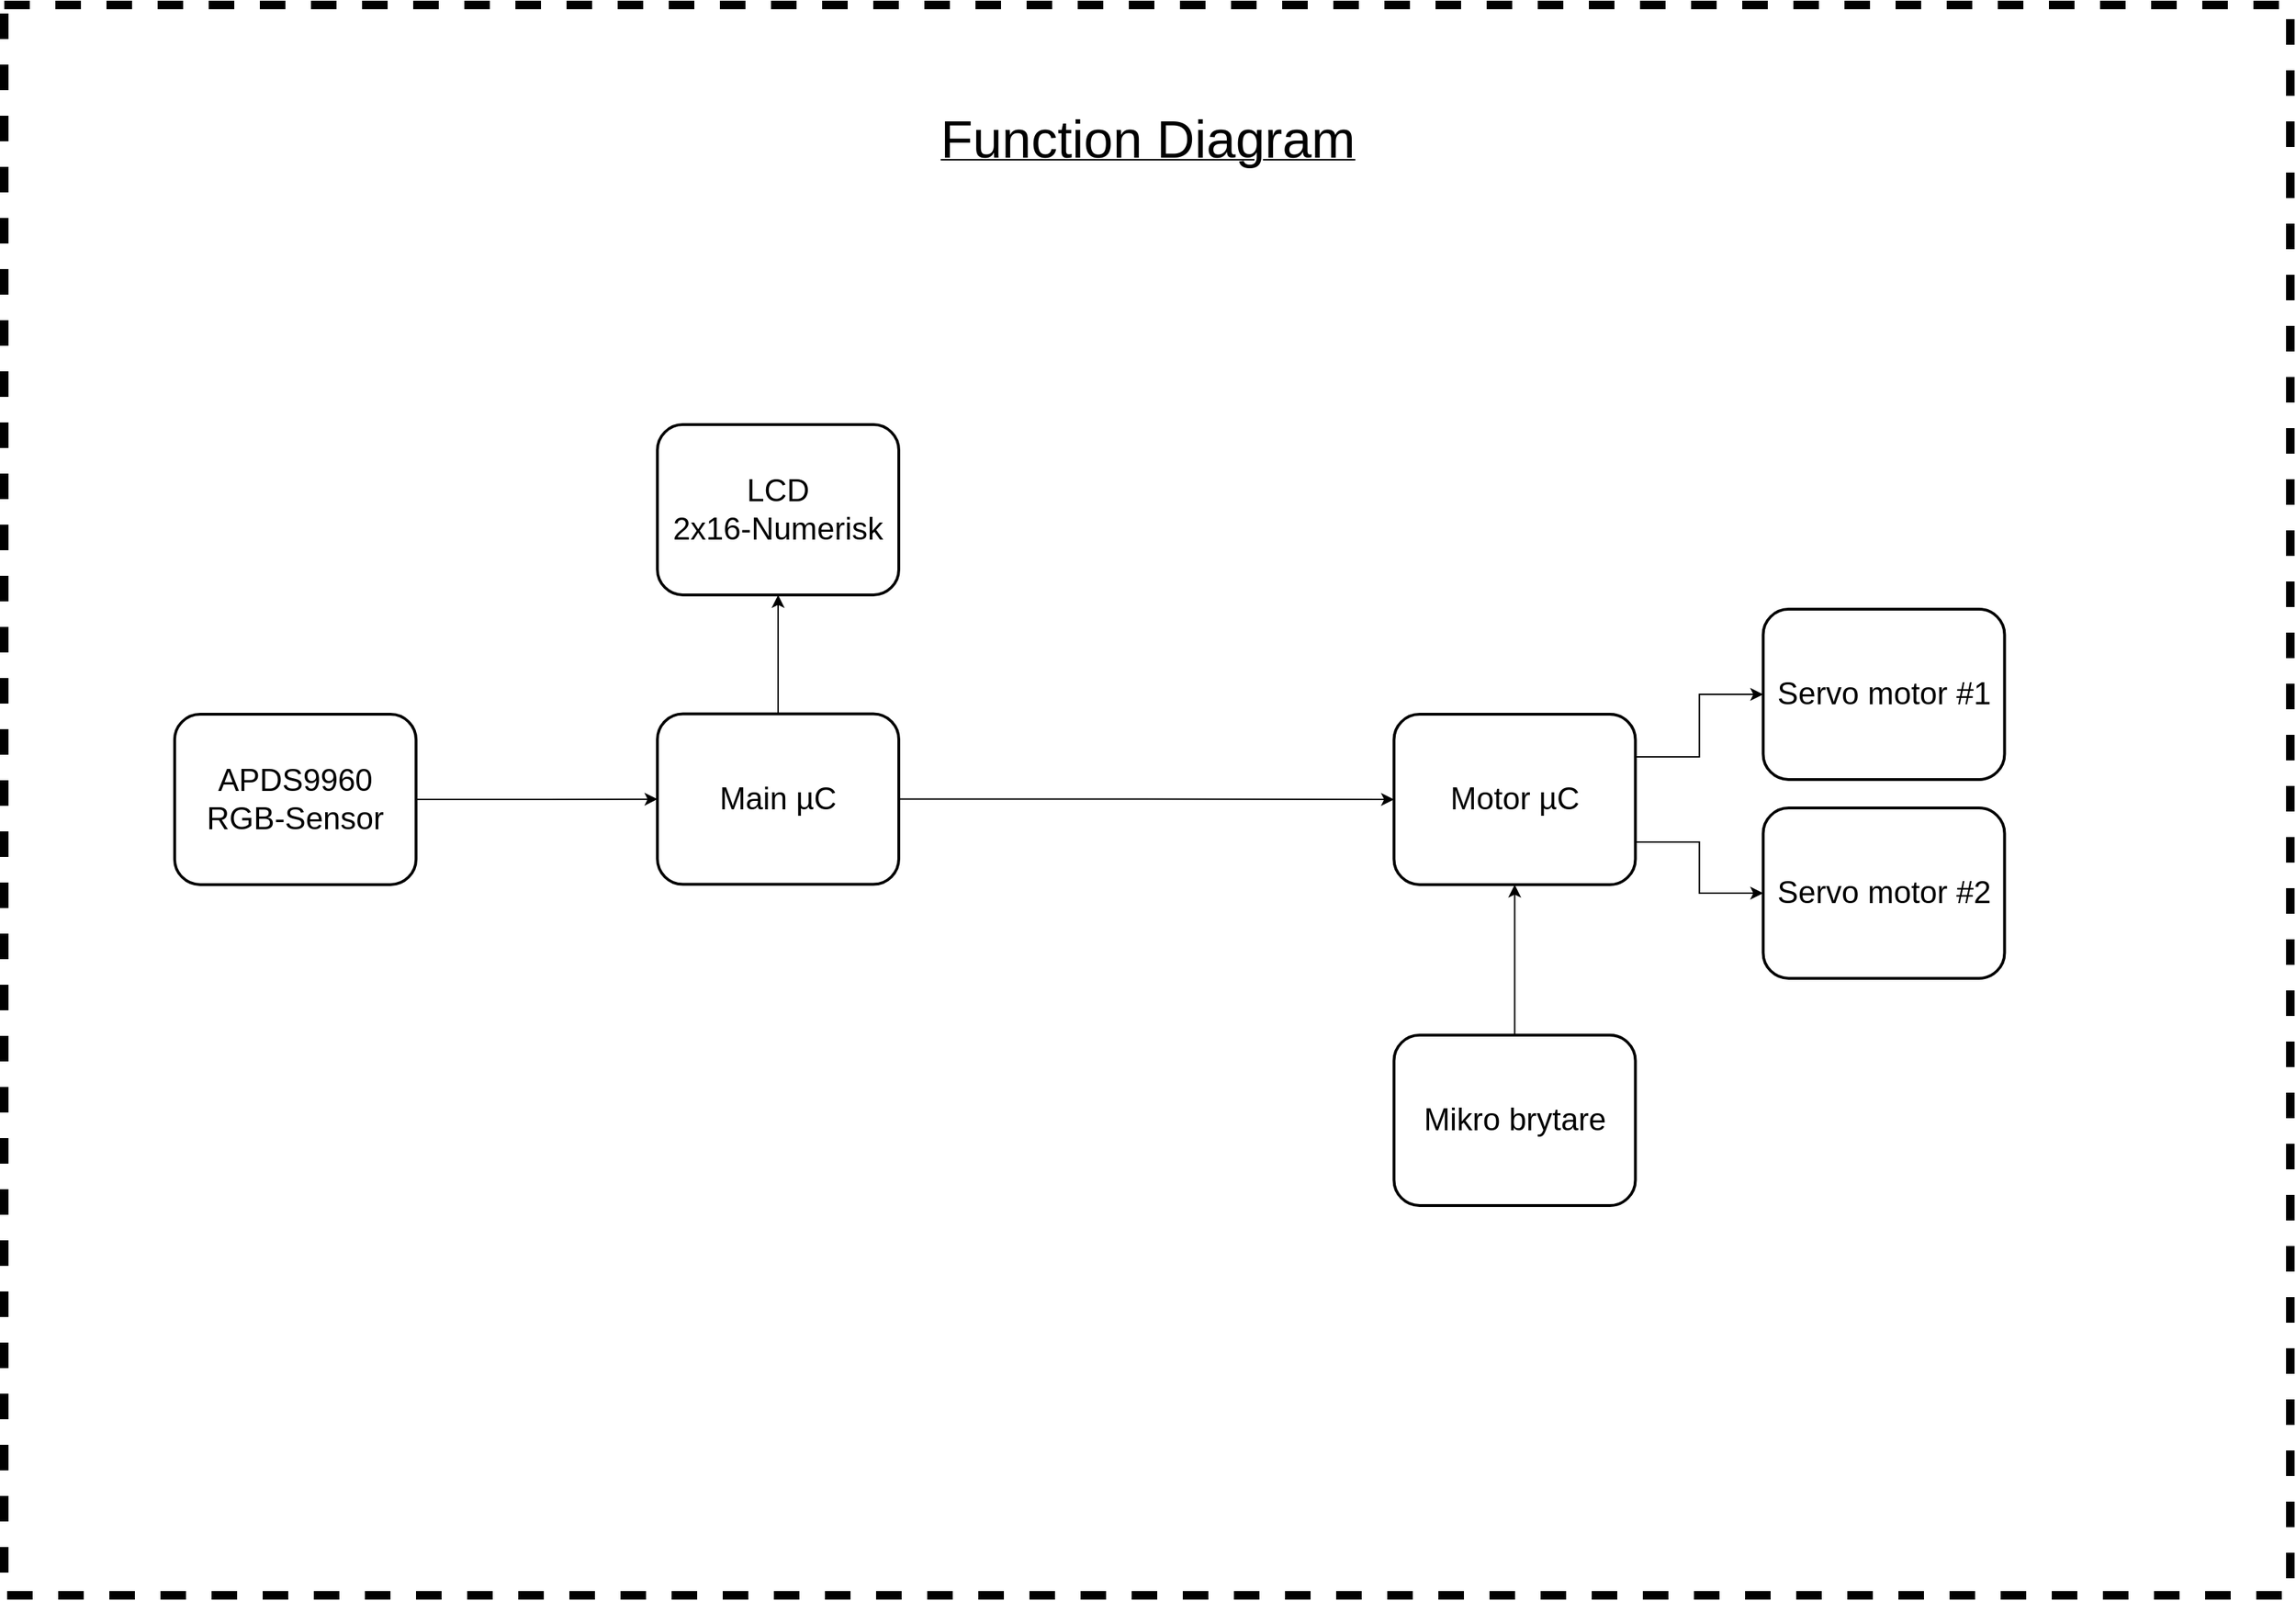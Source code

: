 <mxfile version="12.5.6" type="google"><diagram id="6tHgFyjh6Pr6JXJW-spe" name="Page-1"><mxGraphModel dx="1955" dy="1845" grid="1" gridSize="10" guides="1" tooltips="1" connect="1" arrows="1" fold="1" page="1" pageScale="1" pageWidth="1654" pageHeight="1169" math="0" shadow="0"><root><mxCell id="0"/><mxCell id="1" parent="0"/><mxCell id="bNXqOJM-lT1LGeOehDPI-2" value="" style="rounded=0;whiteSpace=wrap;html=1;dashed=1;strokeWidth=6;" vertex="1" parent="1"><mxGeometry x="20" y="24.5" width="1610" height="1120" as="geometry"/></mxCell><mxCell id="bNXqOJM-lT1LGeOehDPI-3" value="&lt;u&gt;&lt;font style=&quot;font-size: 37px&quot;&gt;Function Diagram&lt;/font&gt;&lt;/u&gt;" style="text;html=1;strokeColor=none;fillColor=none;align=center;verticalAlign=middle;whiteSpace=wrap;rounded=0;dashed=1;" vertex="1" parent="1"><mxGeometry x="672.5" y="60" width="305" height="120" as="geometry"/></mxCell><mxCell id="bNXqOJM-lT1LGeOehDPI-12" style="edgeStyle=orthogonalEdgeStyle;rounded=0;orthogonalLoop=1;jettySize=auto;html=1;exitX=1;exitY=0.5;exitDx=0;exitDy=0;entryX=0;entryY=0.5;entryDx=0;entryDy=0;" edge="1" parent="1" source="bNXqOJM-lT1LGeOehDPI-4" target="bNXqOJM-lT1LGeOehDPI-5"><mxGeometry relative="1" as="geometry"/></mxCell><mxCell id="bNXqOJM-lT1LGeOehDPI-17" style="edgeStyle=orthogonalEdgeStyle;rounded=0;orthogonalLoop=1;jettySize=auto;html=1;exitX=0.5;exitY=0;exitDx=0;exitDy=0;entryX=0.5;entryY=1;entryDx=0;entryDy=0;" edge="1" parent="1" source="bNXqOJM-lT1LGeOehDPI-4" target="bNXqOJM-lT1LGeOehDPI-15"><mxGeometry relative="1" as="geometry"/></mxCell><mxCell id="bNXqOJM-lT1LGeOehDPI-4" value="&lt;font style=&quot;font-size: 22px&quot;&gt;Main µC&lt;/font&gt;" style="rounded=1;whiteSpace=wrap;html=1;strokeWidth=2;" vertex="1" parent="1"><mxGeometry x="480" y="523.81" width="170" height="120" as="geometry"/></mxCell><mxCell id="bNXqOJM-lT1LGeOehDPI-8" style="edgeStyle=orthogonalEdgeStyle;rounded=0;orthogonalLoop=1;jettySize=auto;html=1;exitX=1;exitY=0.25;exitDx=0;exitDy=0;entryX=0;entryY=0.5;entryDx=0;entryDy=0;" edge="1" parent="1" source="bNXqOJM-lT1LGeOehDPI-5" target="bNXqOJM-lT1LGeOehDPI-6"><mxGeometry relative="1" as="geometry"/></mxCell><mxCell id="bNXqOJM-lT1LGeOehDPI-9" style="edgeStyle=orthogonalEdgeStyle;rounded=0;orthogonalLoop=1;jettySize=auto;html=1;exitX=1;exitY=0.75;exitDx=0;exitDy=0;entryX=0;entryY=0.5;entryDx=0;entryDy=0;" edge="1" parent="1" source="bNXqOJM-lT1LGeOehDPI-5" target="bNXqOJM-lT1LGeOehDPI-7"><mxGeometry relative="1" as="geometry"/></mxCell><mxCell id="bNXqOJM-lT1LGeOehDPI-5" value="&lt;font style=&quot;font-size: 22px&quot;&gt;Motor µC&lt;/font&gt;" style="rounded=1;whiteSpace=wrap;html=1;strokeWidth=2;" vertex="1" parent="1"><mxGeometry x="998.75" y="524" width="170" height="120" as="geometry"/></mxCell><mxCell id="bNXqOJM-lT1LGeOehDPI-6" value="&lt;font style=&quot;font-size: 22px&quot;&gt;Servo motor #1&lt;/font&gt;" style="rounded=1;whiteSpace=wrap;html=1;strokeWidth=2;" vertex="1" parent="1"><mxGeometry x="1258.75" y="450" width="170" height="120" as="geometry"/></mxCell><mxCell id="bNXqOJM-lT1LGeOehDPI-7" value="&lt;font style=&quot;font-size: 22px&quot;&gt;Servo motor #2&lt;/font&gt;" style="rounded=1;whiteSpace=wrap;html=1;strokeWidth=2;" vertex="1" parent="1"><mxGeometry x="1258.75" y="590" width="170" height="120" as="geometry"/></mxCell><mxCell id="bNXqOJM-lT1LGeOehDPI-11" style="edgeStyle=orthogonalEdgeStyle;rounded=0;orthogonalLoop=1;jettySize=auto;html=1;exitX=1;exitY=0.5;exitDx=0;exitDy=0;entryX=0;entryY=0.5;entryDx=0;entryDy=0;" edge="1" parent="1" source="bNXqOJM-lT1LGeOehDPI-10" target="bNXqOJM-lT1LGeOehDPI-4"><mxGeometry relative="1" as="geometry"/></mxCell><mxCell id="bNXqOJM-lT1LGeOehDPI-10" value="&lt;font style=&quot;font-size: 22px&quot;&gt;APDS9960&lt;br&gt;RGB-Sensor&lt;br&gt;&lt;/font&gt;" style="rounded=1;whiteSpace=wrap;html=1;strokeWidth=2;" vertex="1" parent="1"><mxGeometry x="140" y="524" width="170" height="120" as="geometry"/></mxCell><mxCell id="bNXqOJM-lT1LGeOehDPI-14" style="edgeStyle=orthogonalEdgeStyle;rounded=0;orthogonalLoop=1;jettySize=auto;html=1;exitX=0.5;exitY=0;exitDx=0;exitDy=0;entryX=0.5;entryY=1;entryDx=0;entryDy=0;" edge="1" parent="1" source="bNXqOJM-lT1LGeOehDPI-13" target="bNXqOJM-lT1LGeOehDPI-5"><mxGeometry relative="1" as="geometry"/></mxCell><mxCell id="bNXqOJM-lT1LGeOehDPI-13" value="&lt;font style=&quot;font-size: 22px&quot;&gt;Mikro brytare&lt;/font&gt;" style="rounded=1;whiteSpace=wrap;html=1;strokeWidth=2;" vertex="1" parent="1"><mxGeometry x="998.75" y="750" width="170" height="120" as="geometry"/></mxCell><mxCell id="bNXqOJM-lT1LGeOehDPI-15" value="&lt;font style=&quot;font-size: 22px&quot;&gt;LCD&lt;br&gt;2x16-Numerisk&lt;br&gt;&lt;/font&gt;" style="rounded=1;whiteSpace=wrap;html=1;strokeWidth=2;" vertex="1" parent="1"><mxGeometry x="480" y="320" width="170" height="120" as="geometry"/></mxCell></root></mxGraphModel></diagram></mxfile>